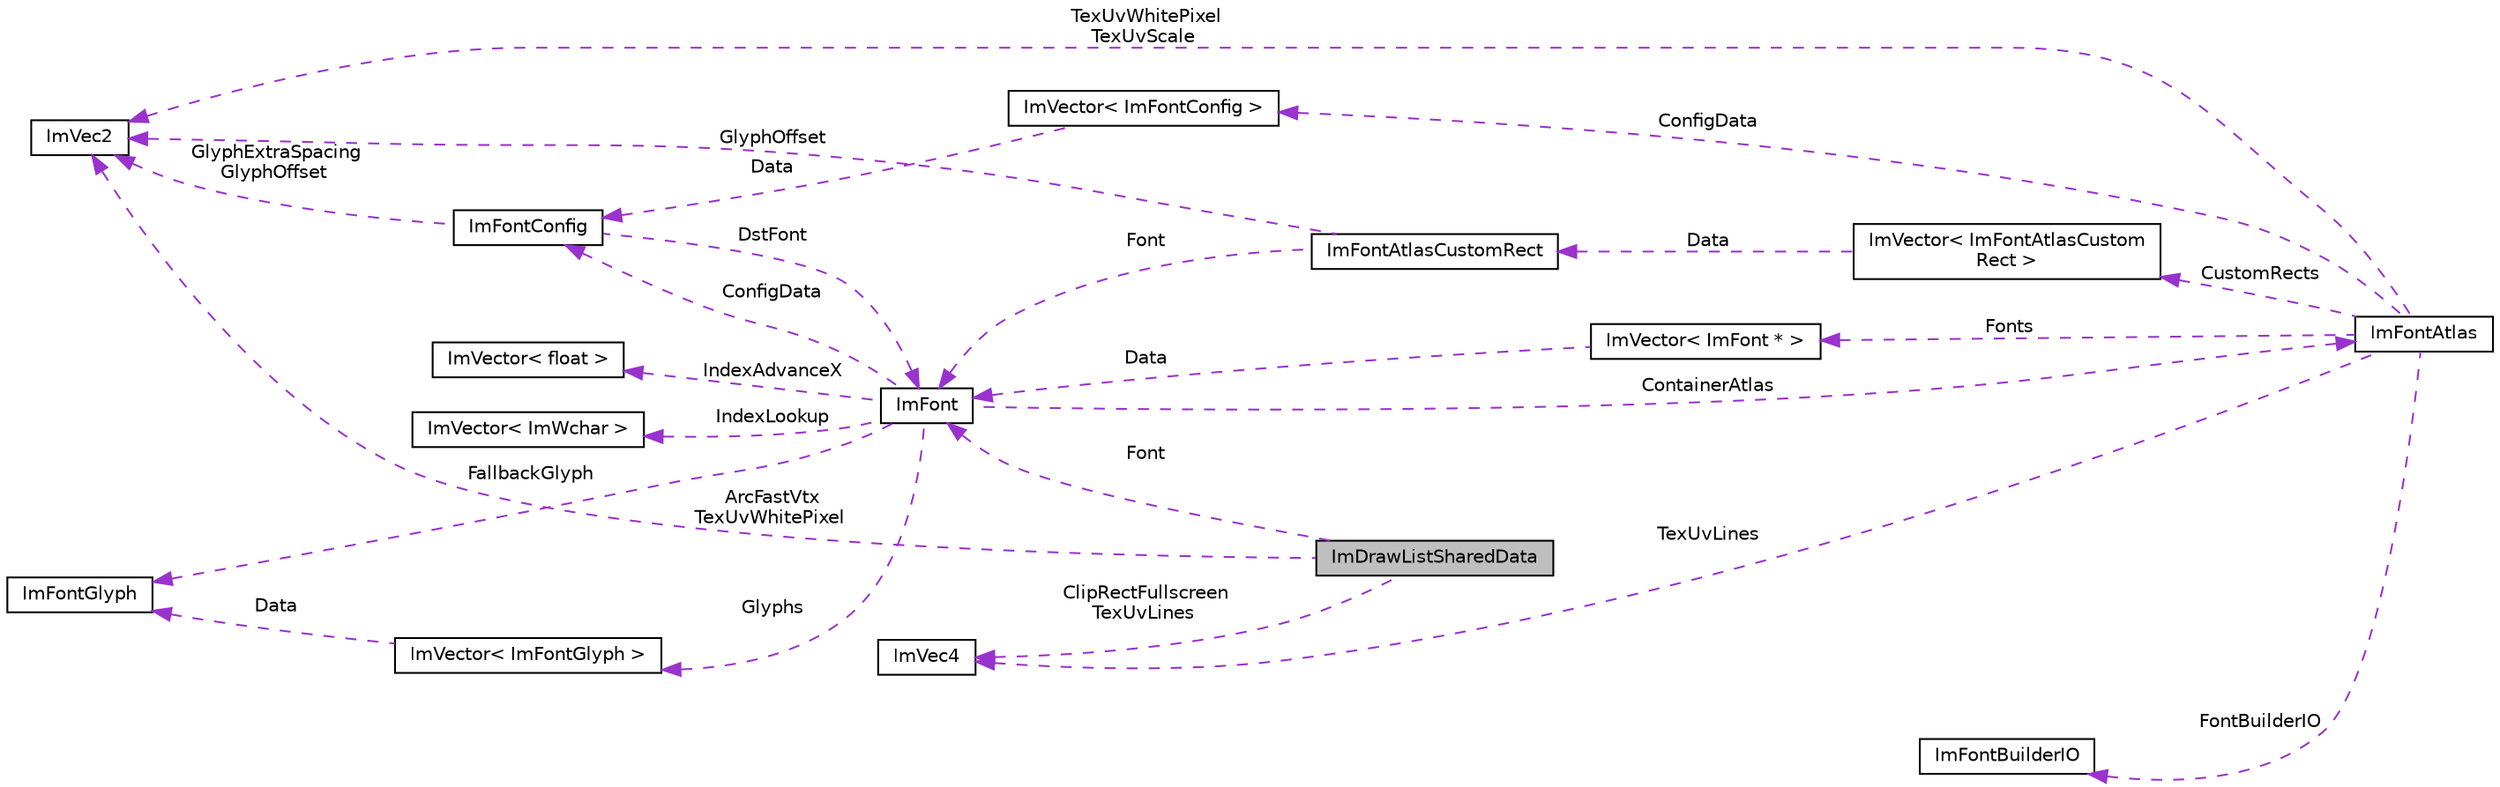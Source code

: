 digraph "ImDrawListSharedData"
{
 // LATEX_PDF_SIZE
  edge [fontname="Helvetica",fontsize="10",labelfontname="Helvetica",labelfontsize="10"];
  node [fontname="Helvetica",fontsize="10",shape=record];
  rankdir="LR";
  Node1 [label="ImDrawListSharedData",height=0.2,width=0.4,color="black", fillcolor="grey75", style="filled", fontcolor="black",tooltip=" "];
  Node2 -> Node1 [dir="back",color="darkorchid3",fontsize="10",style="dashed",label=" ArcFastVtx\nTexUvWhitePixel" ];
  Node2 [label="ImVec2",height=0.2,width=0.4,color="black", fillcolor="white", style="filled",URL="$structImVec2.html",tooltip=" "];
  Node3 -> Node1 [dir="back",color="darkorchid3",fontsize="10",style="dashed",label=" ClipRectFullscreen\nTexUvLines" ];
  Node3 [label="ImVec4",height=0.2,width=0.4,color="black", fillcolor="white", style="filled",URL="$structImVec4.html",tooltip=" "];
  Node4 -> Node1 [dir="back",color="darkorchid3",fontsize="10",style="dashed",label=" Font" ];
  Node4 [label="ImFont",height=0.2,width=0.4,color="black", fillcolor="white", style="filled",URL="$structImFont.html",tooltip=" "];
  Node5 -> Node4 [dir="back",color="darkorchid3",fontsize="10",style="dashed",label=" Glyphs" ];
  Node5 [label="ImVector\< ImFontGlyph \>",height=0.2,width=0.4,color="black", fillcolor="white", style="filled",URL="$structImVector.html",tooltip=" "];
  Node6 -> Node5 [dir="back",color="darkorchid3",fontsize="10",style="dashed",label=" Data" ];
  Node6 [label="ImFontGlyph",height=0.2,width=0.4,color="black", fillcolor="white", style="filled",URL="$structImFontGlyph.html",tooltip=" "];
  Node7 -> Node4 [dir="back",color="darkorchid3",fontsize="10",style="dashed",label=" ConfigData" ];
  Node7 [label="ImFontConfig",height=0.2,width=0.4,color="black", fillcolor="white", style="filled",URL="$structImFontConfig.html",tooltip=" "];
  Node2 -> Node7 [dir="back",color="darkorchid3",fontsize="10",style="dashed",label=" GlyphExtraSpacing\nGlyphOffset" ];
  Node4 -> Node7 [dir="back",color="darkorchid3",fontsize="10",style="dashed",label=" DstFont" ];
  Node6 -> Node4 [dir="back",color="darkorchid3",fontsize="10",style="dashed",label=" FallbackGlyph" ];
  Node8 -> Node4 [dir="back",color="darkorchid3",fontsize="10",style="dashed",label=" ContainerAtlas" ];
  Node8 [label="ImFontAtlas",height=0.2,width=0.4,color="black", fillcolor="white", style="filled",URL="$structImFontAtlas.html",tooltip=" "];
  Node9 -> Node8 [dir="back",color="darkorchid3",fontsize="10",style="dashed",label=" Fonts" ];
  Node9 [label="ImVector\< ImFont * \>",height=0.2,width=0.4,color="black", fillcolor="white", style="filled",URL="$structImVector.html",tooltip=" "];
  Node4 -> Node9 [dir="back",color="darkorchid3",fontsize="10",style="dashed",label=" Data" ];
  Node10 -> Node8 [dir="back",color="darkorchid3",fontsize="10",style="dashed",label=" FontBuilderIO" ];
  Node10 [label="ImFontBuilderIO",height=0.2,width=0.4,color="black", fillcolor="white", style="filled",URL="$structImFontBuilderIO.html",tooltip=" "];
  Node2 -> Node8 [dir="back",color="darkorchid3",fontsize="10",style="dashed",label=" TexUvWhitePixel\nTexUvScale" ];
  Node3 -> Node8 [dir="back",color="darkorchid3",fontsize="10",style="dashed",label=" TexUvLines" ];
  Node11 -> Node8 [dir="back",color="darkorchid3",fontsize="10",style="dashed",label=" ConfigData" ];
  Node11 [label="ImVector\< ImFontConfig \>",height=0.2,width=0.4,color="black", fillcolor="white", style="filled",URL="$structImVector.html",tooltip=" "];
  Node7 -> Node11 [dir="back",color="darkorchid3",fontsize="10",style="dashed",label=" Data" ];
  Node12 -> Node8 [dir="back",color="darkorchid3",fontsize="10",style="dashed",label=" CustomRects" ];
  Node12 [label="ImVector\< ImFontAtlasCustom\lRect \>",height=0.2,width=0.4,color="black", fillcolor="white", style="filled",URL="$structImVector.html",tooltip=" "];
  Node13 -> Node12 [dir="back",color="darkorchid3",fontsize="10",style="dashed",label=" Data" ];
  Node13 [label="ImFontAtlasCustomRect",height=0.2,width=0.4,color="black", fillcolor="white", style="filled",URL="$structImFontAtlasCustomRect.html",tooltip=" "];
  Node2 -> Node13 [dir="back",color="darkorchid3",fontsize="10",style="dashed",label=" GlyphOffset" ];
  Node4 -> Node13 [dir="back",color="darkorchid3",fontsize="10",style="dashed",label=" Font" ];
  Node14 -> Node4 [dir="back",color="darkorchid3",fontsize="10",style="dashed",label=" IndexAdvanceX" ];
  Node14 [label="ImVector\< float \>",height=0.2,width=0.4,color="black", fillcolor="white", style="filled",URL="$structImVector.html",tooltip=" "];
  Node15 -> Node4 [dir="back",color="darkorchid3",fontsize="10",style="dashed",label=" IndexLookup" ];
  Node15 [label="ImVector\< ImWchar \>",height=0.2,width=0.4,color="black", fillcolor="white", style="filled",URL="$structImVector.html",tooltip=" "];
}
